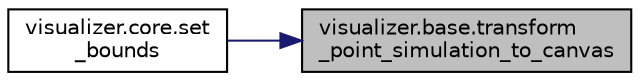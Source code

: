 digraph "visualizer.base.transform_point_simulation_to_canvas"
{
 // LATEX_PDF_SIZE
  edge [fontname="Helvetica",fontsize="10",labelfontname="Helvetica",labelfontsize="10"];
  node [fontname="Helvetica",fontsize="10",shape=record];
  rankdir="RL";
  Node1 [label="visualizer.base.transform\l_point_simulation_to_canvas",height=0.2,width=0.4,color="black", fillcolor="grey75", style="filled", fontcolor="black",tooltip=" "];
  Node1 -> Node2 [dir="back",color="midnightblue",fontsize="10",style="solid",fontname="Helvetica"];
  Node2 [label="visualizer.core.set\l_bounds",height=0.2,width=0.4,color="black", fillcolor="white", style="filled",URL="$namespacevisualizer_1_1core.html#a28f2b766b3f20c63aaf3857e61a26944",tooltip=" "];
}
